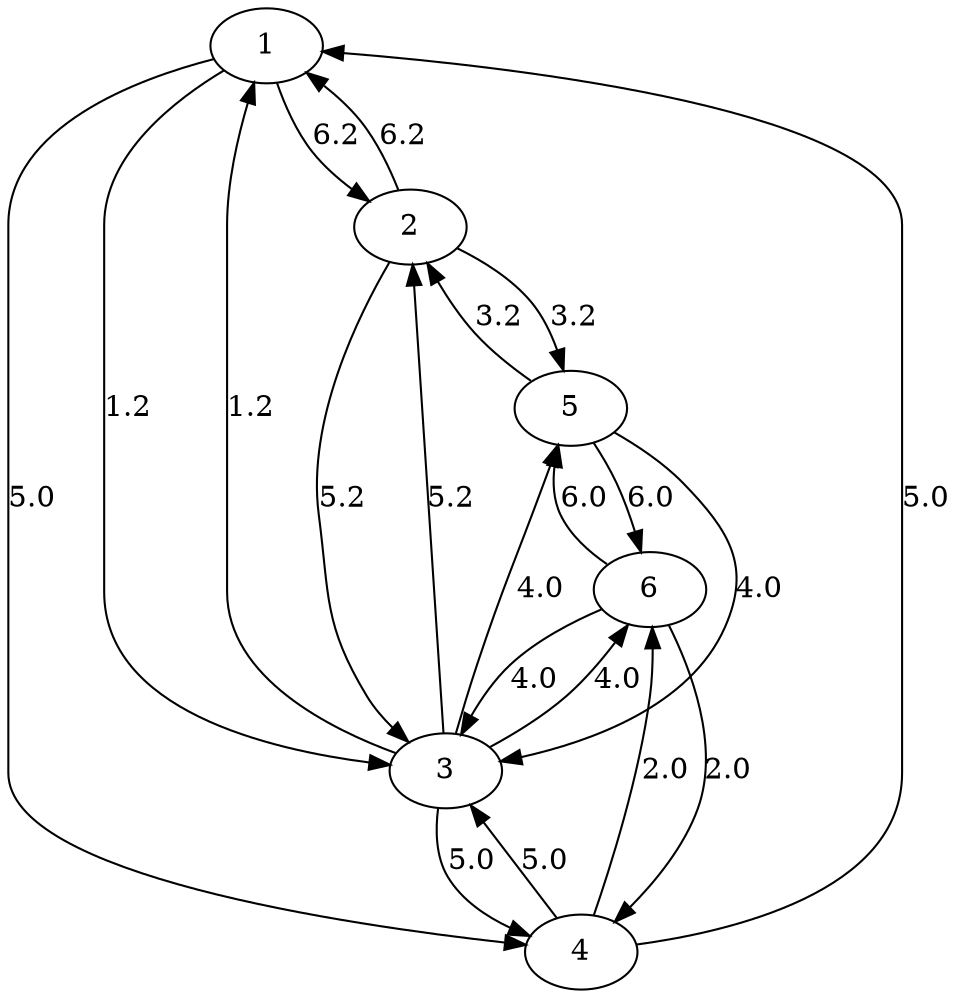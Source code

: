 digraph 14 {
1 -> 2 [ label=6.2]
1 -> 3 [ label=1.2]
1 -> 4 [ label=5.0]
2 -> 1 [ label=6.2]
2 -> 3 [ label=5.2]
2 -> 5 [ label=3.2]
3 -> 1 [ label=1.2]
3 -> 2 [ label=5.2]
3 -> 4 [ label=5.0]
3 -> 5 [ label=4.0]
3 -> 6 [ label=4.0]
4 -> 1 [ label=5.0]
4 -> 3 [ label=5.0]
4 -> 6 [ label=2.0]
5 -> 2 [ label=3.2]
5 -> 3 [ label=4.0]
5 -> 6 [ label=6.0]
6 -> 3 [ label=4.0]
6 -> 4 [ label=2.0]
6 -> 5 [ label=6.0]
}